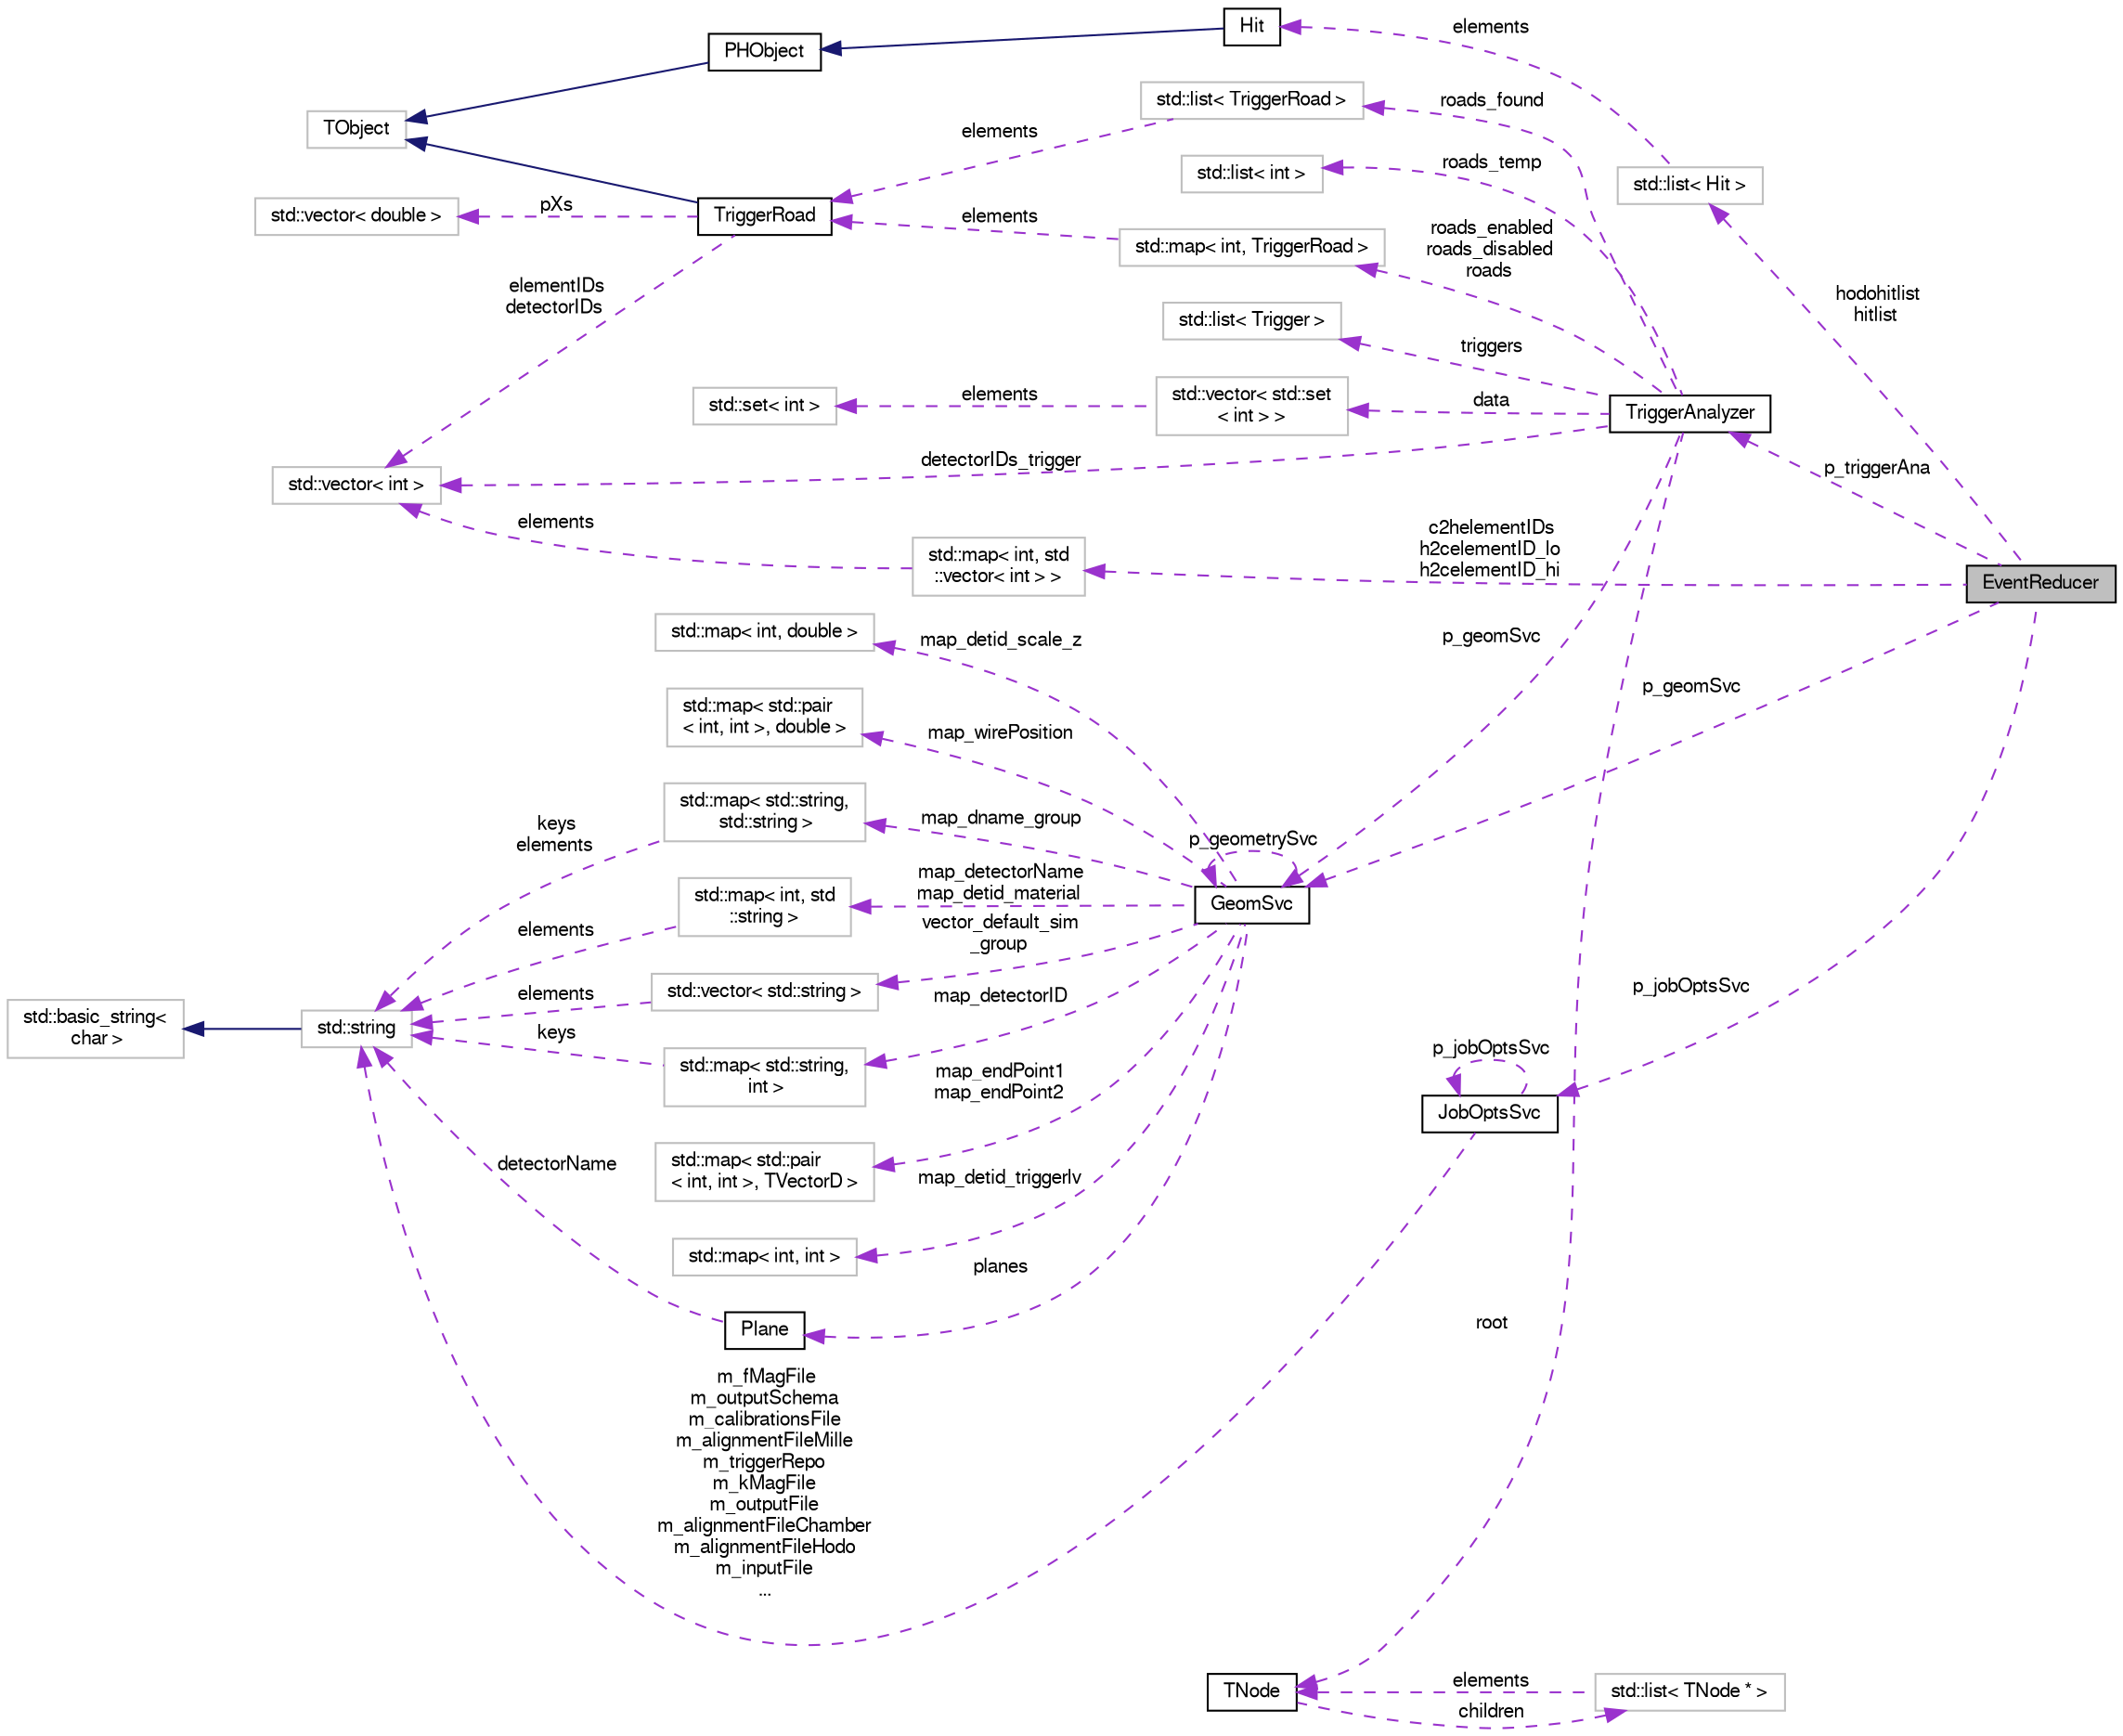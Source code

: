 digraph "EventReducer"
{
  bgcolor="transparent";
  edge [fontname="FreeSans",fontsize="10",labelfontname="FreeSans",labelfontsize="10"];
  node [fontname="FreeSans",fontsize="10",shape=record];
  rankdir="LR";
  Node1 [label="EventReducer",height=0.2,width=0.4,color="black", fillcolor="grey75", style="filled" fontcolor="black"];
  Node2 -> Node1 [dir="back",color="darkorchid3",fontsize="10",style="dashed",label=" p_triggerAna" ,fontname="FreeSans"];
  Node2 [label="TriggerAnalyzer",height=0.2,width=0.4,color="black",URL="$d6/deb/classTriggerAnalyzer.html"];
  Node3 -> Node2 [dir="back",color="darkorchid3",fontsize="10",style="dashed",label=" data" ,fontname="FreeSans"];
  Node3 [label="std::vector\< std::set\l\< int \> \>",height=0.2,width=0.4,color="grey75"];
  Node4 -> Node3 [dir="back",color="darkorchid3",fontsize="10",style="dashed",label=" elements" ,fontname="FreeSans"];
  Node4 [label="std::set\< int \>",height=0.2,width=0.4,color="grey75"];
  Node5 -> Node2 [dir="back",color="darkorchid3",fontsize="10",style="dashed",label=" roads_found" ,fontname="FreeSans"];
  Node5 [label="std::list\< TriggerRoad \>",height=0.2,width=0.4,color="grey75"];
  Node6 -> Node5 [dir="back",color="darkorchid3",fontsize="10",style="dashed",label=" elements" ,fontname="FreeSans"];
  Node6 [label="TriggerRoad",height=0.2,width=0.4,color="black",URL="$d5/d72/classTriggerRoad.html"];
  Node7 -> Node6 [dir="back",color="midnightblue",fontsize="10",style="solid",fontname="FreeSans"];
  Node7 [label="TObject",height=0.2,width=0.4,color="grey75"];
  Node8 -> Node6 [dir="back",color="darkorchid3",fontsize="10",style="dashed",label=" elementIDs\ndetectorIDs" ,fontname="FreeSans"];
  Node8 [label="std::vector\< int \>",height=0.2,width=0.4,color="grey75"];
  Node9 -> Node6 [dir="back",color="darkorchid3",fontsize="10",style="dashed",label=" pXs" ,fontname="FreeSans"];
  Node9 [label="std::vector\< double \>",height=0.2,width=0.4,color="grey75"];
  Node10 -> Node2 [dir="back",color="darkorchid3",fontsize="10",style="dashed",label=" roads_enabled\nroads_disabled\nroads" ,fontname="FreeSans"];
  Node10 [label="std::map\< int, TriggerRoad \>",height=0.2,width=0.4,color="grey75"];
  Node6 -> Node10 [dir="back",color="darkorchid3",fontsize="10",style="dashed",label=" elements" ,fontname="FreeSans"];
  Node11 -> Node2 [dir="back",color="darkorchid3",fontsize="10",style="dashed",label=" roads_temp" ,fontname="FreeSans"];
  Node11 [label="std::list\< int \>",height=0.2,width=0.4,color="grey75"];
  Node12 -> Node2 [dir="back",color="darkorchid3",fontsize="10",style="dashed",label=" p_geomSvc" ,fontname="FreeSans"];
  Node12 [label="GeomSvc",height=0.2,width=0.4,color="black",URL="$d0/da0/classGeomSvc.html"];
  Node13 -> Node12 [dir="back",color="darkorchid3",fontsize="10",style="dashed",label=" map_detectorID" ,fontname="FreeSans"];
  Node13 [label="std::map\< std::string,\l int \>",height=0.2,width=0.4,color="grey75"];
  Node14 -> Node13 [dir="back",color="darkorchid3",fontsize="10",style="dashed",label=" keys" ,fontname="FreeSans"];
  Node14 [label="std::string",height=0.2,width=0.4,color="grey75",tooltip="STL class. "];
  Node15 -> Node14 [dir="back",color="midnightblue",fontsize="10",style="solid",fontname="FreeSans"];
  Node15 [label="std::basic_string\<\l char \>",height=0.2,width=0.4,color="grey75",tooltip="STL class. "];
  Node16 -> Node12 [dir="back",color="darkorchid3",fontsize="10",style="dashed",label=" map_endPoint1\nmap_endPoint2" ,fontname="FreeSans"];
  Node16 [label="std::map\< std::pair\l\< int, int \>, TVectorD \>",height=0.2,width=0.4,color="grey75"];
  Node17 -> Node12 [dir="back",color="darkorchid3",fontsize="10",style="dashed",label=" map_detid_triggerlv" ,fontname="FreeSans"];
  Node17 [label="std::map\< int, int \>",height=0.2,width=0.4,color="grey75"];
  Node18 -> Node12 [dir="back",color="darkorchid3",fontsize="10",style="dashed",label=" map_detid_scale_z" ,fontname="FreeSans"];
  Node18 [label="std::map\< int, double \>",height=0.2,width=0.4,color="grey75"];
  Node19 -> Node12 [dir="back",color="darkorchid3",fontsize="10",style="dashed",label=" planes" ,fontname="FreeSans"];
  Node19 [label="Plane",height=0.2,width=0.4,color="black",URL="$dc/d90/classPlane.html"];
  Node14 -> Node19 [dir="back",color="darkorchid3",fontsize="10",style="dashed",label=" detectorName" ,fontname="FreeSans"];
  Node12 -> Node12 [dir="back",color="darkorchid3",fontsize="10",style="dashed",label=" p_geometrySvc" ,fontname="FreeSans"];
  Node20 -> Node12 [dir="back",color="darkorchid3",fontsize="10",style="dashed",label=" map_dname_group" ,fontname="FreeSans"];
  Node20 [label="std::map\< std::string,\l std::string \>",height=0.2,width=0.4,color="grey75"];
  Node14 -> Node20 [dir="back",color="darkorchid3",fontsize="10",style="dashed",label=" keys\nelements" ,fontname="FreeSans"];
  Node21 -> Node12 [dir="back",color="darkorchid3",fontsize="10",style="dashed",label=" map_wirePosition" ,fontname="FreeSans"];
  Node21 [label="std::map\< std::pair\l\< int, int \>, double \>",height=0.2,width=0.4,color="grey75"];
  Node22 -> Node12 [dir="back",color="darkorchid3",fontsize="10",style="dashed",label=" map_detectorName\nmap_detid_material" ,fontname="FreeSans"];
  Node22 [label="std::map\< int, std\l::string \>",height=0.2,width=0.4,color="grey75"];
  Node14 -> Node22 [dir="back",color="darkorchid3",fontsize="10",style="dashed",label=" elements" ,fontname="FreeSans"];
  Node23 -> Node12 [dir="back",color="darkorchid3",fontsize="10",style="dashed",label=" vector_default_sim\l_group" ,fontname="FreeSans"];
  Node23 [label="std::vector\< std::string \>",height=0.2,width=0.4,color="grey75"];
  Node14 -> Node23 [dir="back",color="darkorchid3",fontsize="10",style="dashed",label=" elements" ,fontname="FreeSans"];
  Node8 -> Node2 [dir="back",color="darkorchid3",fontsize="10",style="dashed",label=" detectorIDs_trigger" ,fontname="FreeSans"];
  Node24 -> Node2 [dir="back",color="darkorchid3",fontsize="10",style="dashed",label=" root" ,fontname="FreeSans"];
  Node24 [label="TNode",height=0.2,width=0.4,color="black",URL="$d9/dcd/classTNode.html"];
  Node25 -> Node24 [dir="back",color="darkorchid3",fontsize="10",style="dashed",label=" children" ,fontname="FreeSans"];
  Node25 [label="std::list\< TNode * \>",height=0.2,width=0.4,color="grey75"];
  Node24 -> Node25 [dir="back",color="darkorchid3",fontsize="10",style="dashed",label=" elements" ,fontname="FreeSans"];
  Node26 -> Node2 [dir="back",color="darkorchid3",fontsize="10",style="dashed",label=" triggers" ,fontname="FreeSans"];
  Node26 [label="std::list\< Trigger \>",height=0.2,width=0.4,color="grey75"];
  Node12 -> Node1 [dir="back",color="darkorchid3",fontsize="10",style="dashed",label=" p_geomSvc" ,fontname="FreeSans"];
  Node27 -> Node1 [dir="back",color="darkorchid3",fontsize="10",style="dashed",label=" p_jobOptsSvc" ,fontname="FreeSans"];
  Node27 [label="JobOptsSvc",height=0.2,width=0.4,color="black",URL="$d8/d62/classJobOptsSvc.html",tooltip="Read a job options file and apply choices at runtime. "];
  Node14 -> Node27 [dir="back",color="darkorchid3",fontsize="10",style="dashed",label=" m_fMagFile\nm_outputSchema\nm_calibrationsFile\nm_alignmentFileMille\nm_triggerRepo\nm_kMagFile\nm_outputFile\nm_alignmentFileChamber\nm_alignmentFileHodo\nm_inputFile\n..." ,fontname="FreeSans"];
  Node27 -> Node27 [dir="back",color="darkorchid3",fontsize="10",style="dashed",label=" p_jobOptsSvc" ,fontname="FreeSans"];
  Node28 -> Node1 [dir="back",color="darkorchid3",fontsize="10",style="dashed",label=" hodohitlist\nhitlist" ,fontname="FreeSans"];
  Node28 [label="std::list\< Hit \>",height=0.2,width=0.4,color="grey75"];
  Node29 -> Node28 [dir="back",color="darkorchid3",fontsize="10",style="dashed",label=" elements" ,fontname="FreeSans"];
  Node29 [label="Hit",height=0.2,width=0.4,color="black",URL="$d0/d88/classHit.html",tooltip="Definition of hit structure. "];
  Node30 -> Node29 [dir="back",color="midnightblue",fontsize="10",style="solid",fontname="FreeSans"];
  Node30 [label="PHObject",height=0.2,width=0.4,color="black",URL="$d9/d24/classPHObject.html"];
  Node7 -> Node30 [dir="back",color="midnightblue",fontsize="10",style="solid",fontname="FreeSans"];
  Node31 -> Node1 [dir="back",color="darkorchid3",fontsize="10",style="dashed",label=" c2helementIDs\nh2celementID_lo\nh2celementID_hi" ,fontname="FreeSans"];
  Node31 [label="std::map\< int, std\l::vector\< int \> \>",height=0.2,width=0.4,color="grey75"];
  Node8 -> Node31 [dir="back",color="darkorchid3",fontsize="10",style="dashed",label=" elements" ,fontname="FreeSans"];
}
